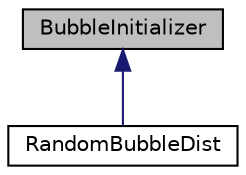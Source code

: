 digraph "BubbleInitializer"
{
 // INTERACTIVE_SVG=YES
  edge [fontname="Helvetica",fontsize="10",labelfontname="Helvetica",labelfontsize="10"];
  node [fontname="Helvetica",fontsize="10",shape=record];
  Node0 [label="BubbleInitializer",height=0.2,width=0.4,color="black", fillcolor="grey75", style="filled", fontcolor="black"];
  Node0 -> Node1 [dir="back",color="midnightblue",fontsize="10",style="solid",fontname="Helvetica"];
  Node1 [label="RandomBubbleDist",height=0.2,width=0.4,color="black", fillcolor="white", style="filled",URL="$classRandomBubbleDist.html",tooltip="An implementation of BubbleInitialzer that creates a completely random Bubble distribution. "];
}

